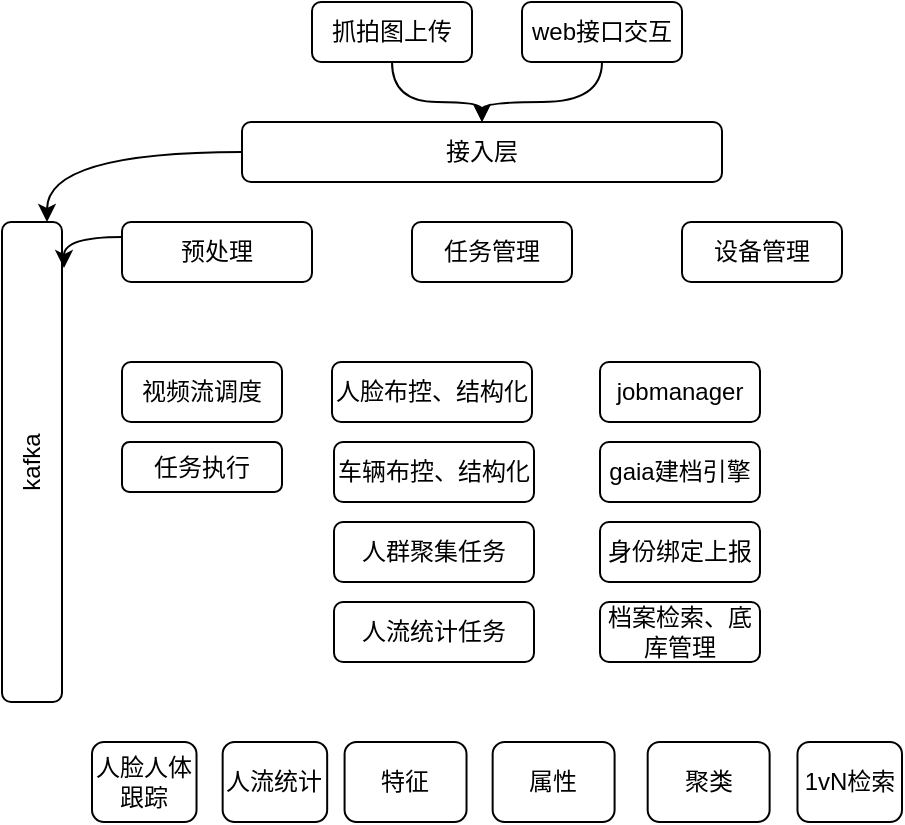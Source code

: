 <mxfile version="14.2.7" type="github">
  <diagram id="xDiMFhPvw6MK4APp4FO1" name="Page-1">
    <mxGraphModel dx="1042" dy="571" grid="1" gridSize="10" guides="1" tooltips="1" connect="1" arrows="1" fold="1" page="1" pageScale="1" pageWidth="827" pageHeight="1169" math="0" shadow="0">
      <root>
        <mxCell id="0" />
        <mxCell id="1" parent="0" />
        <mxCell id="uX3aSrafVGmmTzADLKMs-21" style="edgeStyle=orthogonalEdgeStyle;curved=1;rounded=0;orthogonalLoop=1;jettySize=auto;html=1;exitX=0;exitY=0.5;exitDx=0;exitDy=0;entryX=1;entryY=0.75;entryDx=0;entryDy=0;" edge="1" parent="1" source="uX3aSrafVGmmTzADLKMs-1" target="uX3aSrafVGmmTzADLKMs-2">
          <mxGeometry relative="1" as="geometry" />
        </mxCell>
        <mxCell id="uX3aSrafVGmmTzADLKMs-1" value="接入层" style="rounded=1;whiteSpace=wrap;html=1;" vertex="1" parent="1">
          <mxGeometry x="295" y="150" width="240" height="30" as="geometry" />
        </mxCell>
        <mxCell id="uX3aSrafVGmmTzADLKMs-2" value="kafka" style="rounded=1;whiteSpace=wrap;html=1;rotation=-90;" vertex="1" parent="1">
          <mxGeometry x="70" y="305" width="240" height="30" as="geometry" />
        </mxCell>
        <mxCell id="uX3aSrafVGmmTzADLKMs-22" style="edgeStyle=orthogonalEdgeStyle;curved=1;rounded=0;orthogonalLoop=1;jettySize=auto;html=1;exitX=0;exitY=0.25;exitDx=0;exitDy=0;entryX=0.904;entryY=1.033;entryDx=0;entryDy=0;entryPerimeter=0;" edge="1" parent="1" source="uX3aSrafVGmmTzADLKMs-3" target="uX3aSrafVGmmTzADLKMs-2">
          <mxGeometry relative="1" as="geometry" />
        </mxCell>
        <mxCell id="uX3aSrafVGmmTzADLKMs-3" value="预处理" style="rounded=1;whiteSpace=wrap;html=1;" vertex="1" parent="1">
          <mxGeometry x="235" y="200" width="95" height="30" as="geometry" />
        </mxCell>
        <mxCell id="uX3aSrafVGmmTzADLKMs-12" value="视频流调度" style="rounded=1;whiteSpace=wrap;html=1;" vertex="1" parent="1">
          <mxGeometry x="235" y="270" width="80" height="30" as="geometry" />
        </mxCell>
        <mxCell id="uX3aSrafVGmmTzADLKMs-18" value="人脸布控、结构化" style="rounded=1;whiteSpace=wrap;html=1;" vertex="1" parent="1">
          <mxGeometry x="340" y="270" width="100" height="30" as="geometry" />
        </mxCell>
        <mxCell id="uX3aSrafVGmmTzADLKMs-35" style="edgeStyle=orthogonalEdgeStyle;curved=1;rounded=0;orthogonalLoop=1;jettySize=auto;html=1;exitX=0.5;exitY=1;exitDx=0;exitDy=0;entryX=0.5;entryY=0;entryDx=0;entryDy=0;" edge="1" parent="1" source="uX3aSrafVGmmTzADLKMs-20" target="uX3aSrafVGmmTzADLKMs-1">
          <mxGeometry relative="1" as="geometry" />
        </mxCell>
        <mxCell id="uX3aSrafVGmmTzADLKMs-20" value="抓拍图上传" style="rounded=1;whiteSpace=wrap;html=1;" vertex="1" parent="1">
          <mxGeometry x="330" y="90" width="80" height="30" as="geometry" />
        </mxCell>
        <mxCell id="uX3aSrafVGmmTzADLKMs-23" value="车辆布控、结构化" style="rounded=1;whiteSpace=wrap;html=1;" vertex="1" parent="1">
          <mxGeometry x="341" y="310" width="100" height="30" as="geometry" />
        </mxCell>
        <mxCell id="uX3aSrafVGmmTzADLKMs-24" value="人群聚集任务" style="rounded=1;whiteSpace=wrap;html=1;" vertex="1" parent="1">
          <mxGeometry x="341" y="350" width="100" height="30" as="geometry" />
        </mxCell>
        <mxCell id="uX3aSrafVGmmTzADLKMs-25" value="jobmanager" style="rounded=1;whiteSpace=wrap;html=1;" vertex="1" parent="1">
          <mxGeometry x="474" y="270" width="80" height="30" as="geometry" />
        </mxCell>
        <mxCell id="uX3aSrafVGmmTzADLKMs-27" value="任务管理" style="rounded=1;whiteSpace=wrap;html=1;" vertex="1" parent="1">
          <mxGeometry x="380" y="200" width="80" height="30" as="geometry" />
        </mxCell>
        <mxCell id="uX3aSrafVGmmTzADLKMs-28" value="设备管理" style="rounded=1;whiteSpace=wrap;html=1;" vertex="1" parent="1">
          <mxGeometry x="515" y="200" width="80" height="30" as="geometry" />
        </mxCell>
        <mxCell id="uX3aSrafVGmmTzADLKMs-29" value="任务执行" style="rounded=1;whiteSpace=wrap;html=1;" vertex="1" parent="1">
          <mxGeometry x="235" y="310" width="80" height="25" as="geometry" />
        </mxCell>
        <mxCell id="uX3aSrafVGmmTzADLKMs-31" value="人流统计任务" style="rounded=1;whiteSpace=wrap;html=1;" vertex="1" parent="1">
          <mxGeometry x="341" y="390" width="100" height="30" as="geometry" />
        </mxCell>
        <mxCell id="uX3aSrafVGmmTzADLKMs-32" value="gaia建档引擎" style="rounded=1;whiteSpace=wrap;html=1;" vertex="1" parent="1">
          <mxGeometry x="474" y="310" width="80" height="30" as="geometry" />
        </mxCell>
        <mxCell id="uX3aSrafVGmmTzADLKMs-33" value="身份绑定上报" style="rounded=1;whiteSpace=wrap;html=1;" vertex="1" parent="1">
          <mxGeometry x="474" y="350" width="80" height="30" as="geometry" />
        </mxCell>
        <mxCell id="uX3aSrafVGmmTzADLKMs-37" style="edgeStyle=orthogonalEdgeStyle;curved=1;rounded=0;orthogonalLoop=1;jettySize=auto;html=1;exitX=0.5;exitY=1;exitDx=0;exitDy=0;entryX=0.5;entryY=0;entryDx=0;entryDy=0;" edge="1" parent="1" source="uX3aSrafVGmmTzADLKMs-36" target="uX3aSrafVGmmTzADLKMs-1">
          <mxGeometry relative="1" as="geometry" />
        </mxCell>
        <mxCell id="uX3aSrafVGmmTzADLKMs-36" value="web接口交互" style="rounded=1;whiteSpace=wrap;html=1;" vertex="1" parent="1">
          <mxGeometry x="435" y="90" width="80" height="30" as="geometry" />
        </mxCell>
        <mxCell id="uX3aSrafVGmmTzADLKMs-38" value="" style="group" vertex="1" connectable="0" parent="1">
          <mxGeometry x="220" y="460" width="405" height="40" as="geometry" />
        </mxCell>
        <mxCell id="uX3aSrafVGmmTzADLKMs-13" value="人脸人体跟踪" style="rounded=1;whiteSpace=wrap;html=1;" vertex="1" parent="uX3aSrafVGmmTzADLKMs-38">
          <mxGeometry width="52.258" height="40" as="geometry" />
        </mxCell>
        <mxCell id="uX3aSrafVGmmTzADLKMs-14" value="特征" style="rounded=1;whiteSpace=wrap;html=1;" vertex="1" parent="uX3aSrafVGmmTzADLKMs-38">
          <mxGeometry x="126.29" width="60.968" height="40" as="geometry" />
        </mxCell>
        <mxCell id="uX3aSrafVGmmTzADLKMs-15" value="属性" style="rounded=1;whiteSpace=wrap;html=1;" vertex="1" parent="uX3aSrafVGmmTzADLKMs-38">
          <mxGeometry x="200.323" width="60.968" height="40" as="geometry" />
        </mxCell>
        <mxCell id="uX3aSrafVGmmTzADLKMs-16" value="聚类" style="rounded=1;whiteSpace=wrap;html=1;" vertex="1" parent="uX3aSrafVGmmTzADLKMs-38">
          <mxGeometry x="277.839" width="60.968" height="40" as="geometry" />
        </mxCell>
        <mxCell id="uX3aSrafVGmmTzADLKMs-17" value="1vN检索" style="rounded=1;whiteSpace=wrap;html=1;" vertex="1" parent="uX3aSrafVGmmTzADLKMs-38">
          <mxGeometry x="352.742" width="52.258" height="40" as="geometry" />
        </mxCell>
        <mxCell id="uX3aSrafVGmmTzADLKMs-30" value="人流统计" style="rounded=1;whiteSpace=wrap;html=1;" vertex="1" parent="uX3aSrafVGmmTzADLKMs-38">
          <mxGeometry x="65.323" width="52.258" height="40" as="geometry" />
        </mxCell>
        <mxCell id="uX3aSrafVGmmTzADLKMs-39" value="档案检索、底库管理" style="rounded=1;whiteSpace=wrap;html=1;" vertex="1" parent="1">
          <mxGeometry x="474" y="390" width="80" height="30" as="geometry" />
        </mxCell>
      </root>
    </mxGraphModel>
  </diagram>
</mxfile>
